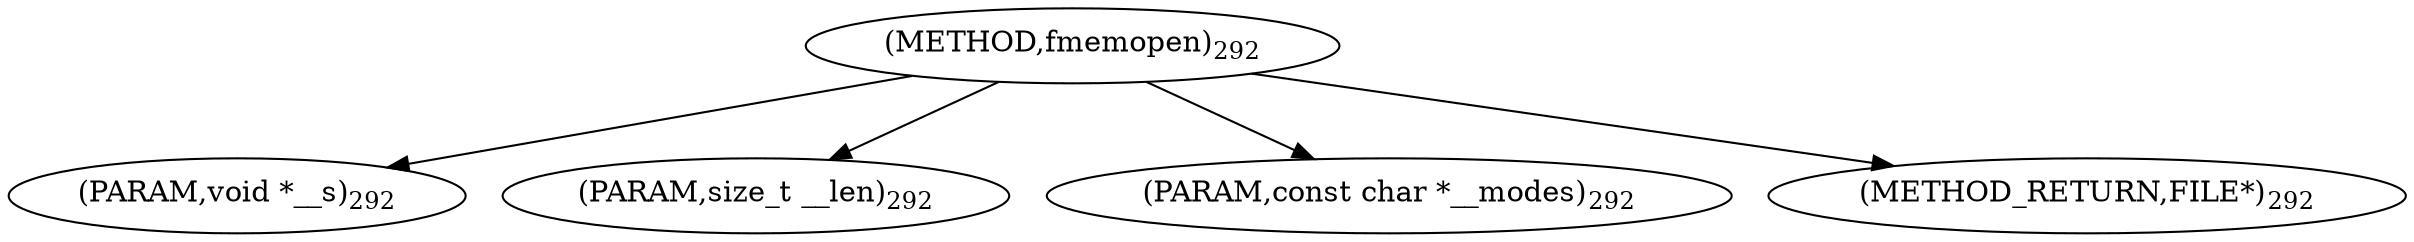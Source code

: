 digraph "fmemopen" {  
"2521" [label = <(METHOD,fmemopen)<SUB>292</SUB>> ]
"2522" [label = <(PARAM,void *__s)<SUB>292</SUB>> ]
"2523" [label = <(PARAM,size_t __len)<SUB>292</SUB>> ]
"2524" [label = <(PARAM,const char *__modes)<SUB>292</SUB>> ]
"2525" [label = <(METHOD_RETURN,FILE*)<SUB>292</SUB>> ]
  "2521" -> "2522" 
  "2521" -> "2523" 
  "2521" -> "2524" 
  "2521" -> "2525" 
}
